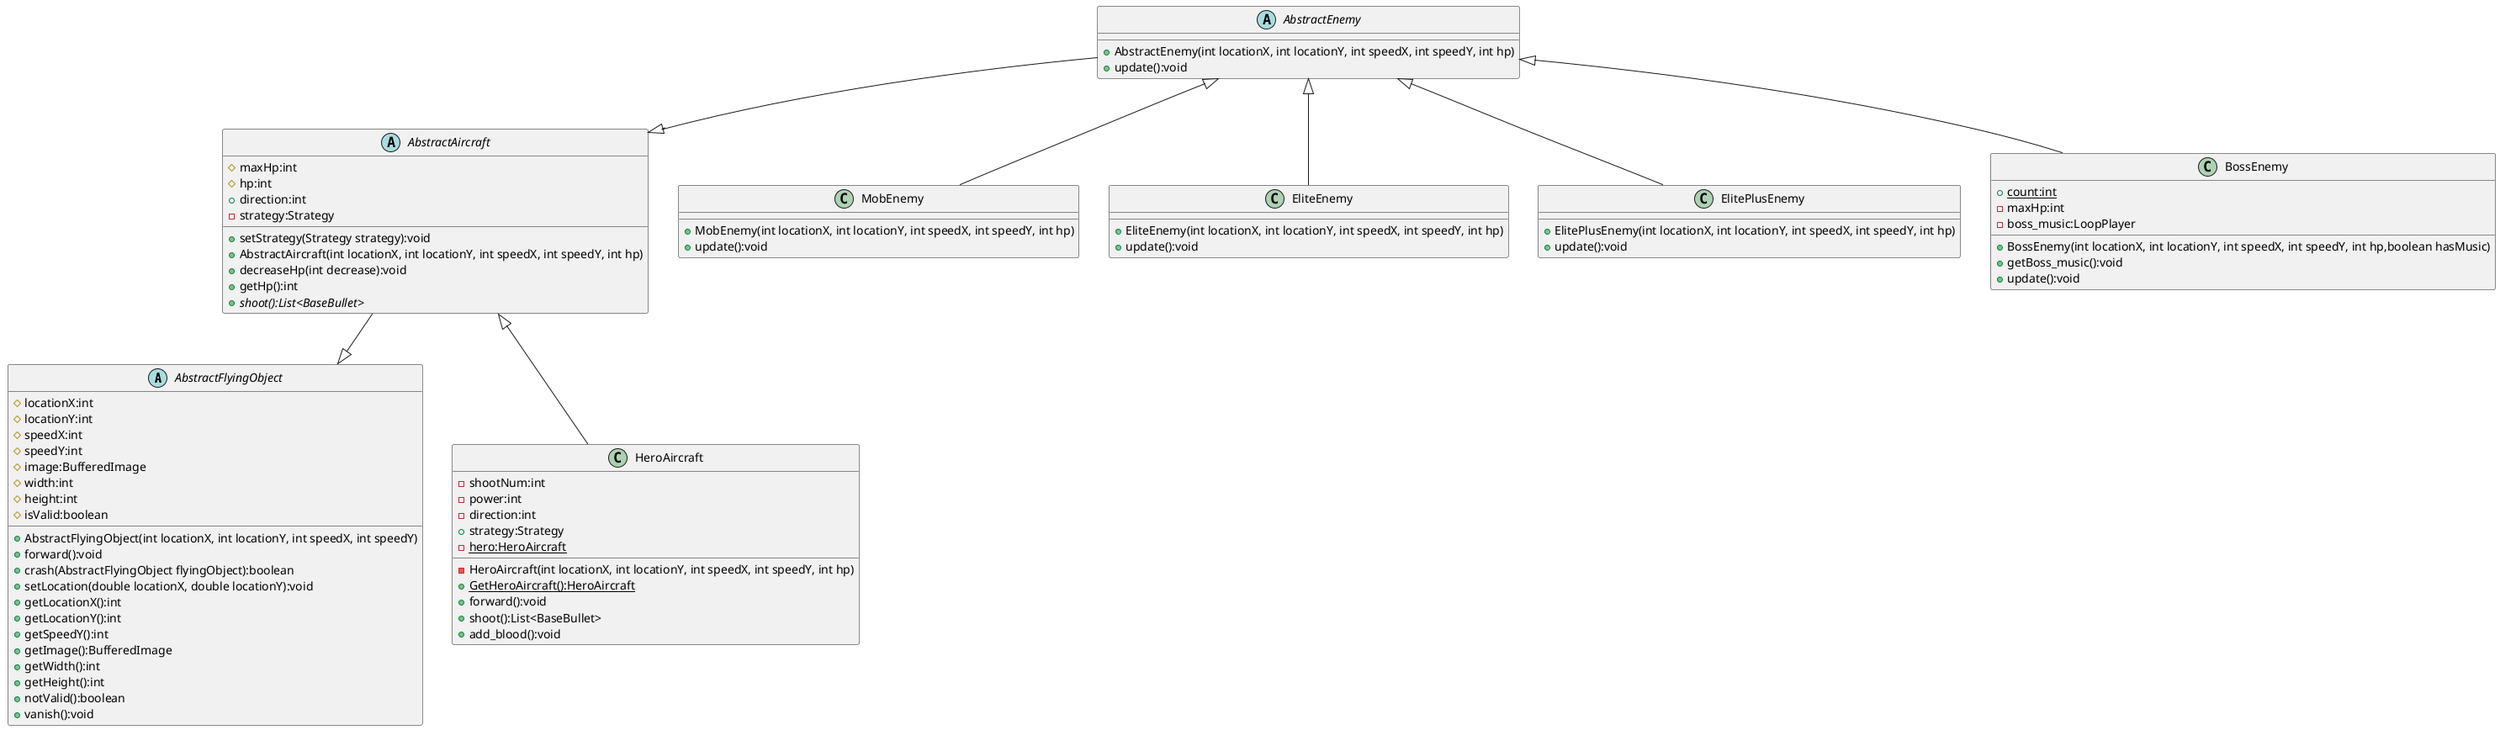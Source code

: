 @startuml
'https://plantuml.com/sequence-diagram

abstract class AbstractFlyingObject
{
    # locationX:int
    # locationY:int
    # speedX:int
    # speedY:int
    # image:BufferedImage
    # width:int
    # height:int
    # isValid:boolean
    + AbstractFlyingObject(int locationX, int locationY, int speedX, int speedY)
    + forward():void
    + crash(AbstractFlyingObject flyingObject):boolean
    + setLocation(double locationX, double locationY):void
    + getLocationX():int
    + getLocationY():int
    + getSpeedY():int
    + getImage():BufferedImage
    + getWidth():int
    + getHeight():int
    + notValid():boolean
    + vanish():void
}

abstract class AbstractAircraft
{
	# maxHp:int
    # hp:int
    + direction:int
    - strategy:Strategy
    + setStrategy(Strategy strategy):void
    + AbstractAircraft(int locationX, int locationY, int speedX, int speedY, int hp)
    + decreaseHp(int decrease):void
    + getHp():int
    + {abstract} shoot():List<BaseBullet>
 }

class HeroAircraft {
    - shootNum:int
    - power:int
    - direction:int
    + strategy:Strategy
    - HeroAircraft(int locationX, int locationY, int speedX, int speedY, int hp)
    - {static}hero:HeroAircraft
    + {static}GetHeroAircraft():HeroAircraft
    + forward():void
    + shoot():List<BaseBullet>
    + add_blood():void
}



abstract class AbstractEnemy{
    + AbstractEnemy(int locationX, int locationY, int speedX, int speedY, int hp)
    + update():void
}


class MobEnemy {
    + MobEnemy(int locationX, int locationY, int speedX, int speedY, int hp)
    + update():void
}

class EliteEnemy{
    + EliteEnemy(int locationX, int locationY, int speedX, int speedY, int hp)
    + update():void
}

class ElitePlusEnemy{
    + ElitePlusEnemy(int locationX, int locationY, int speedX, int speedY, int hp)
    + update():void
}
class BossEnemy{
    + {static}count:int
    - maxHp:int
    - boss_music:LoopPlayer
    + BossEnemy(int locationX, int locationY, int speedX, int speedY, int hp,boolean hasMusic)
    + getBoss_music():void
    + update():void
}
AbstractAircraft <|-- HeroAircraft
AbstractAircraft--|>AbstractFlyingObject
AbstractEnemy--|>AbstractAircraft
AbstractEnemy <|-- MobEnemy
AbstractEnemy <|-- EliteEnemy
AbstractEnemy <|-- ElitePlusEnemy
AbstractEnemy <|-- BossEnemy

@enduml